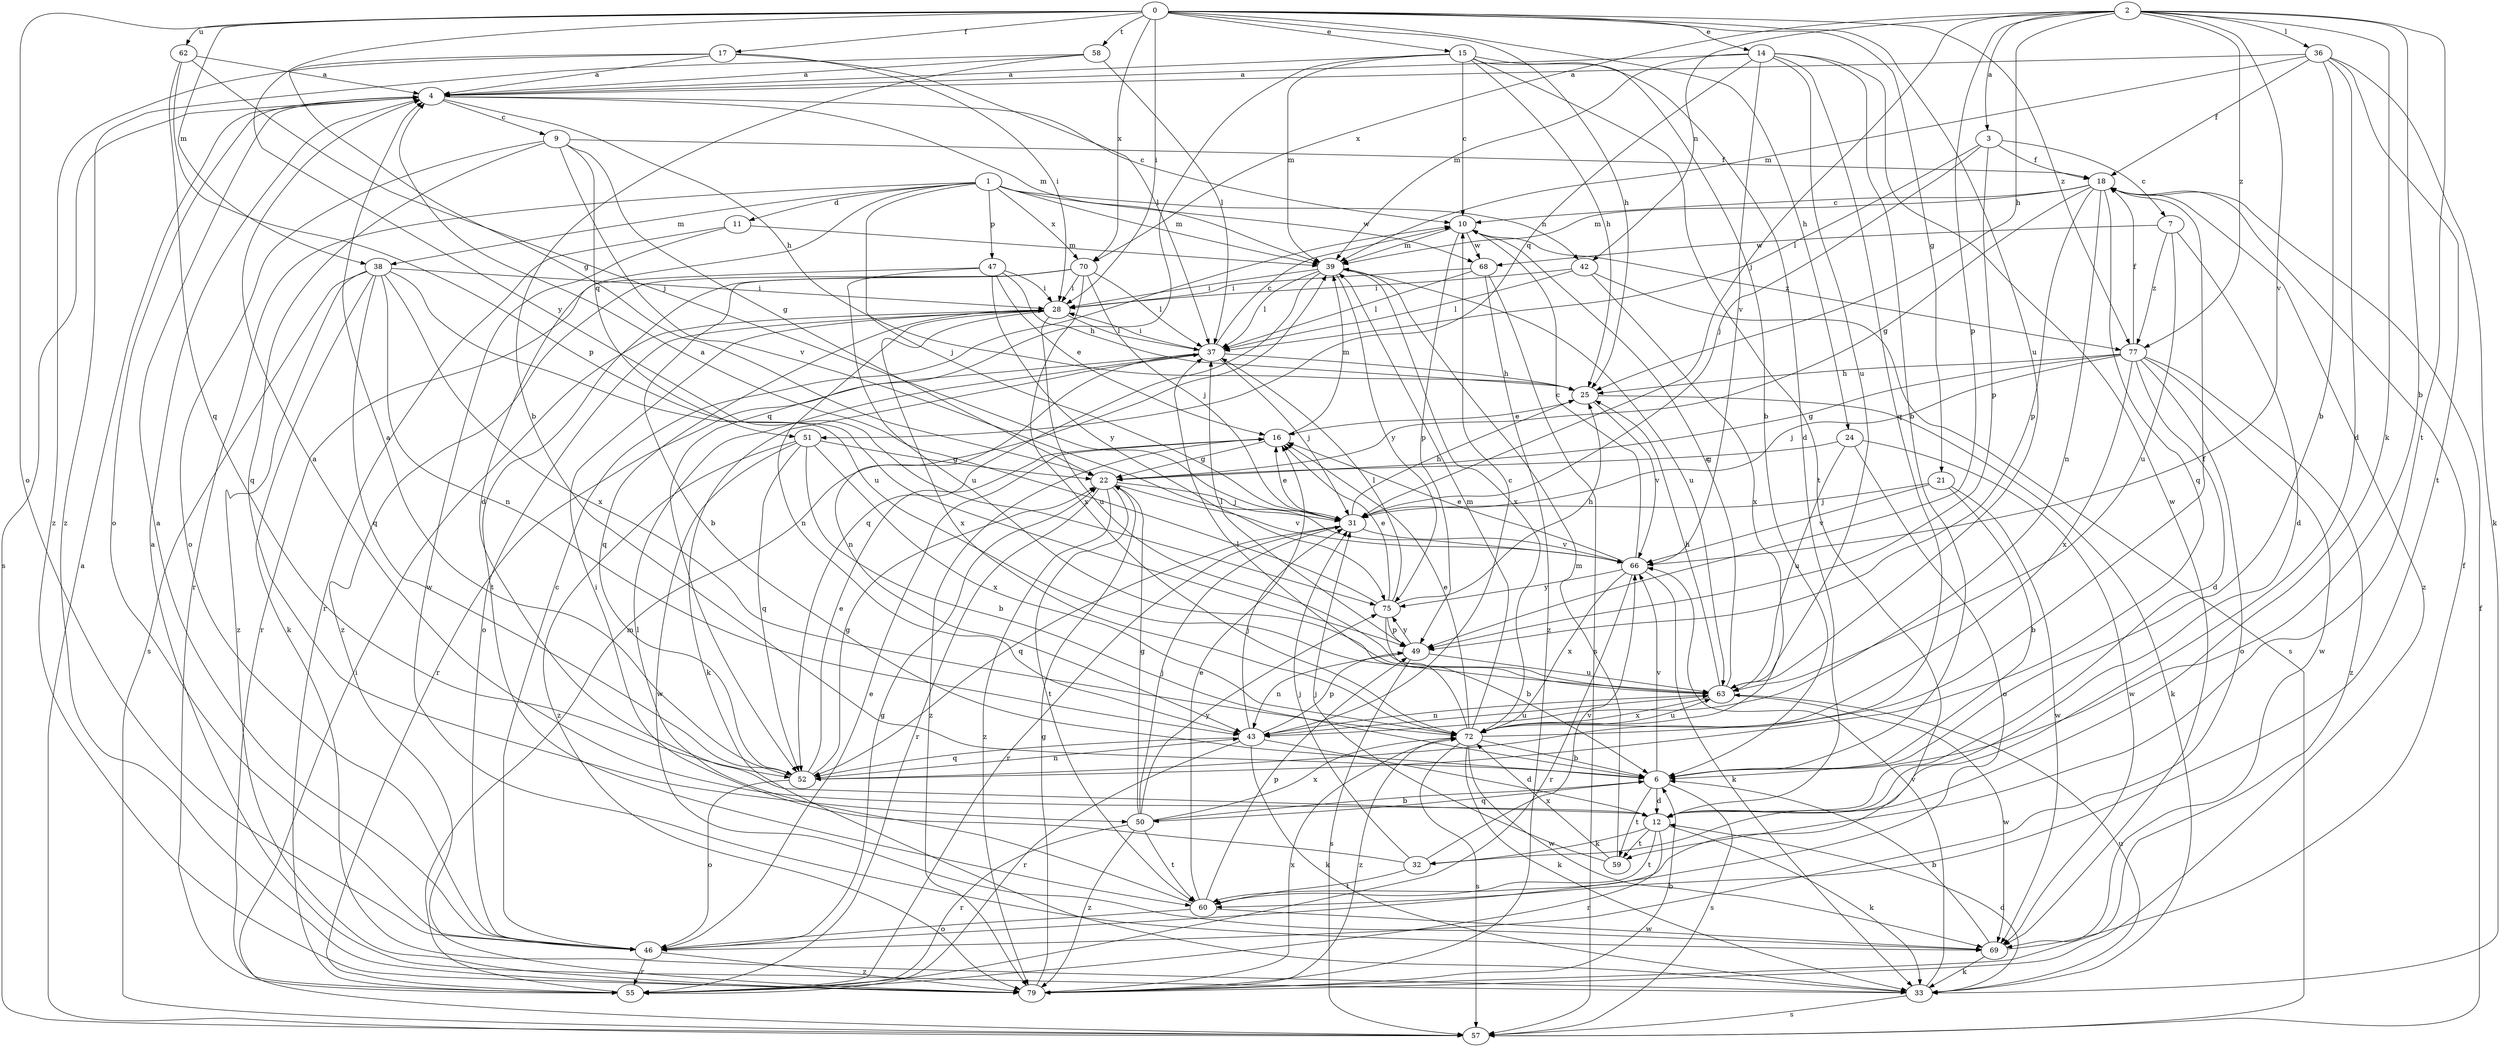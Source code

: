 strict digraph  {
0;
1;
2;
3;
4;
6;
7;
9;
10;
11;
12;
14;
15;
16;
17;
18;
21;
22;
24;
25;
28;
31;
32;
33;
36;
37;
38;
39;
42;
43;
46;
47;
49;
50;
51;
52;
55;
57;
58;
59;
60;
62;
63;
66;
68;
69;
70;
72;
75;
77;
79;
0 -> 14  [label=e];
0 -> 15  [label=e];
0 -> 17  [label=f];
0 -> 21  [label=g];
0 -> 24  [label=h];
0 -> 25  [label=h];
0 -> 28  [label=i];
0 -> 38  [label=m];
0 -> 46  [label=o];
0 -> 58  [label=t];
0 -> 62  [label=u];
0 -> 63  [label=u];
0 -> 70  [label=x];
0 -> 75  [label=y];
0 -> 77  [label=z];
1 -> 11  [label=d];
1 -> 12  [label=d];
1 -> 31  [label=j];
1 -> 38  [label=m];
1 -> 39  [label=m];
1 -> 42  [label=n];
1 -> 47  [label=p];
1 -> 55  [label=r];
1 -> 68  [label=w];
1 -> 70  [label=x];
2 -> 3  [label=a];
2 -> 6  [label=b];
2 -> 25  [label=h];
2 -> 31  [label=j];
2 -> 32  [label=k];
2 -> 36  [label=l];
2 -> 42  [label=n];
2 -> 49  [label=p];
2 -> 59  [label=t];
2 -> 66  [label=v];
2 -> 70  [label=x];
2 -> 77  [label=z];
3 -> 7  [label=c];
3 -> 18  [label=f];
3 -> 31  [label=j];
3 -> 37  [label=l];
3 -> 49  [label=p];
4 -> 9  [label=c];
4 -> 10  [label=c];
4 -> 25  [label=h];
4 -> 39  [label=m];
4 -> 46  [label=o];
4 -> 57  [label=s];
6 -> 12  [label=d];
6 -> 50  [label=q];
6 -> 57  [label=s];
6 -> 59  [label=t];
6 -> 66  [label=v];
7 -> 12  [label=d];
7 -> 63  [label=u];
7 -> 68  [label=w];
7 -> 77  [label=z];
9 -> 18  [label=f];
9 -> 22  [label=g];
9 -> 46  [label=o];
9 -> 50  [label=q];
9 -> 51  [label=q];
9 -> 66  [label=v];
10 -> 39  [label=m];
10 -> 49  [label=p];
10 -> 68  [label=w];
10 -> 77  [label=z];
11 -> 39  [label=m];
11 -> 55  [label=r];
11 -> 69  [label=w];
12 -> 4  [label=a];
12 -> 32  [label=k];
12 -> 33  [label=k];
12 -> 55  [label=r];
12 -> 59  [label=t];
12 -> 60  [label=t];
14 -> 4  [label=a];
14 -> 6  [label=b];
14 -> 39  [label=m];
14 -> 51  [label=q];
14 -> 52  [label=q];
14 -> 63  [label=u];
14 -> 66  [label=v];
14 -> 69  [label=w];
15 -> 4  [label=a];
15 -> 6  [label=b];
15 -> 10  [label=c];
15 -> 12  [label=d];
15 -> 25  [label=h];
15 -> 39  [label=m];
15 -> 52  [label=q];
15 -> 60  [label=t];
16 -> 22  [label=g];
16 -> 39  [label=m];
16 -> 79  [label=z];
17 -> 4  [label=a];
17 -> 22  [label=g];
17 -> 28  [label=i];
17 -> 37  [label=l];
17 -> 79  [label=z];
18 -> 10  [label=c];
18 -> 22  [label=g];
18 -> 39  [label=m];
18 -> 43  [label=n];
18 -> 49  [label=p];
18 -> 52  [label=q];
18 -> 79  [label=z];
21 -> 6  [label=b];
21 -> 31  [label=j];
21 -> 66  [label=v];
21 -> 69  [label=w];
22 -> 31  [label=j];
22 -> 55  [label=r];
22 -> 60  [label=t];
22 -> 66  [label=v];
22 -> 79  [label=z];
24 -> 22  [label=g];
24 -> 46  [label=o];
24 -> 63  [label=u];
24 -> 69  [label=w];
25 -> 16  [label=e];
25 -> 33  [label=k];
25 -> 66  [label=v];
28 -> 37  [label=l];
28 -> 43  [label=n];
28 -> 46  [label=o];
28 -> 52  [label=q];
28 -> 63  [label=u];
28 -> 72  [label=x];
31 -> 16  [label=e];
31 -> 25  [label=h];
31 -> 52  [label=q];
31 -> 55  [label=r];
31 -> 66  [label=v];
32 -> 28  [label=i];
32 -> 31  [label=j];
32 -> 60  [label=t];
32 -> 66  [label=v];
33 -> 4  [label=a];
33 -> 12  [label=d];
33 -> 57  [label=s];
33 -> 63  [label=u];
33 -> 66  [label=v];
36 -> 4  [label=a];
36 -> 6  [label=b];
36 -> 12  [label=d];
36 -> 18  [label=f];
36 -> 33  [label=k];
36 -> 39  [label=m];
36 -> 60  [label=t];
37 -> 10  [label=c];
37 -> 25  [label=h];
37 -> 28  [label=i];
37 -> 31  [label=j];
37 -> 33  [label=k];
37 -> 43  [label=n];
37 -> 55  [label=r];
38 -> 28  [label=i];
38 -> 33  [label=k];
38 -> 43  [label=n];
38 -> 52  [label=q];
38 -> 57  [label=s];
38 -> 63  [label=u];
38 -> 72  [label=x];
38 -> 79  [label=z];
39 -> 28  [label=i];
39 -> 37  [label=l];
39 -> 52  [label=q];
39 -> 63  [label=u];
39 -> 72  [label=x];
39 -> 75  [label=y];
42 -> 28  [label=i];
42 -> 37  [label=l];
42 -> 57  [label=s];
42 -> 72  [label=x];
43 -> 10  [label=c];
43 -> 12  [label=d];
43 -> 31  [label=j];
43 -> 33  [label=k];
43 -> 49  [label=p];
43 -> 52  [label=q];
43 -> 55  [label=r];
43 -> 63  [label=u];
46 -> 4  [label=a];
46 -> 10  [label=c];
46 -> 16  [label=e];
46 -> 22  [label=g];
46 -> 55  [label=r];
46 -> 79  [label=z];
47 -> 16  [label=e];
47 -> 25  [label=h];
47 -> 28  [label=i];
47 -> 55  [label=r];
47 -> 63  [label=u];
47 -> 75  [label=y];
49 -> 37  [label=l];
49 -> 43  [label=n];
49 -> 57  [label=s];
49 -> 63  [label=u];
49 -> 75  [label=y];
50 -> 6  [label=b];
50 -> 22  [label=g];
50 -> 31  [label=j];
50 -> 55  [label=r];
50 -> 60  [label=t];
50 -> 72  [label=x];
50 -> 75  [label=y];
50 -> 79  [label=z];
51 -> 6  [label=b];
51 -> 22  [label=g];
51 -> 52  [label=q];
51 -> 69  [label=w];
51 -> 72  [label=x];
51 -> 79  [label=z];
52 -> 4  [label=a];
52 -> 16  [label=e];
52 -> 22  [label=g];
52 -> 43  [label=n];
52 -> 46  [label=o];
55 -> 39  [label=m];
57 -> 4  [label=a];
57 -> 18  [label=f];
57 -> 28  [label=i];
58 -> 4  [label=a];
58 -> 6  [label=b];
58 -> 37  [label=l];
58 -> 79  [label=z];
59 -> 31  [label=j];
59 -> 39  [label=m];
59 -> 72  [label=x];
60 -> 16  [label=e];
60 -> 37  [label=l];
60 -> 46  [label=o];
60 -> 49  [label=p];
60 -> 69  [label=w];
62 -> 4  [label=a];
62 -> 31  [label=j];
62 -> 49  [label=p];
62 -> 52  [label=q];
63 -> 10  [label=c];
63 -> 25  [label=h];
63 -> 43  [label=n];
63 -> 69  [label=w];
63 -> 72  [label=x];
66 -> 10  [label=c];
66 -> 16  [label=e];
66 -> 33  [label=k];
66 -> 55  [label=r];
66 -> 72  [label=x];
66 -> 75  [label=y];
68 -> 28  [label=i];
68 -> 37  [label=l];
68 -> 57  [label=s];
68 -> 79  [label=z];
69 -> 6  [label=b];
69 -> 18  [label=f];
69 -> 33  [label=k];
70 -> 6  [label=b];
70 -> 28  [label=i];
70 -> 31  [label=j];
70 -> 37  [label=l];
70 -> 60  [label=t];
70 -> 72  [label=x];
70 -> 79  [label=z];
72 -> 6  [label=b];
72 -> 16  [label=e];
72 -> 18  [label=f];
72 -> 33  [label=k];
72 -> 37  [label=l];
72 -> 39  [label=m];
72 -> 57  [label=s];
72 -> 63  [label=u];
72 -> 69  [label=w];
72 -> 79  [label=z];
75 -> 4  [label=a];
75 -> 6  [label=b];
75 -> 16  [label=e];
75 -> 25  [label=h];
75 -> 37  [label=l];
75 -> 49  [label=p];
77 -> 12  [label=d];
77 -> 18  [label=f];
77 -> 22  [label=g];
77 -> 25  [label=h];
77 -> 31  [label=j];
77 -> 46  [label=o];
77 -> 69  [label=w];
77 -> 72  [label=x];
77 -> 79  [label=z];
79 -> 6  [label=b];
79 -> 22  [label=g];
79 -> 72  [label=x];
}
